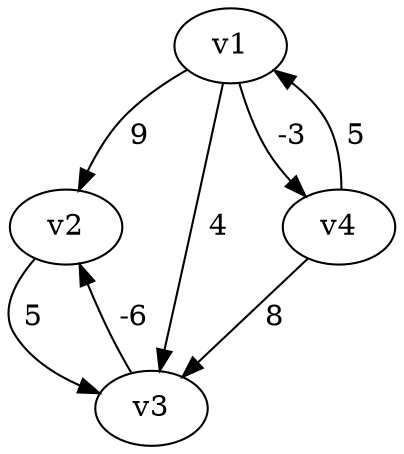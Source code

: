 digraph graph_07
{
v1
v2
v3
v4
v1 -> v2 [label=" 9  "]
v1 -> v3 [label=" 4  "]
v1 -> v4 [label=" -3  "]
v2 -> v3 [label=" 5  "]
v3 -> v2 [label=" -6  "]
v4 -> v1 [label=" 5  "]
v4 -> v3 [label=" 8  "]
}
